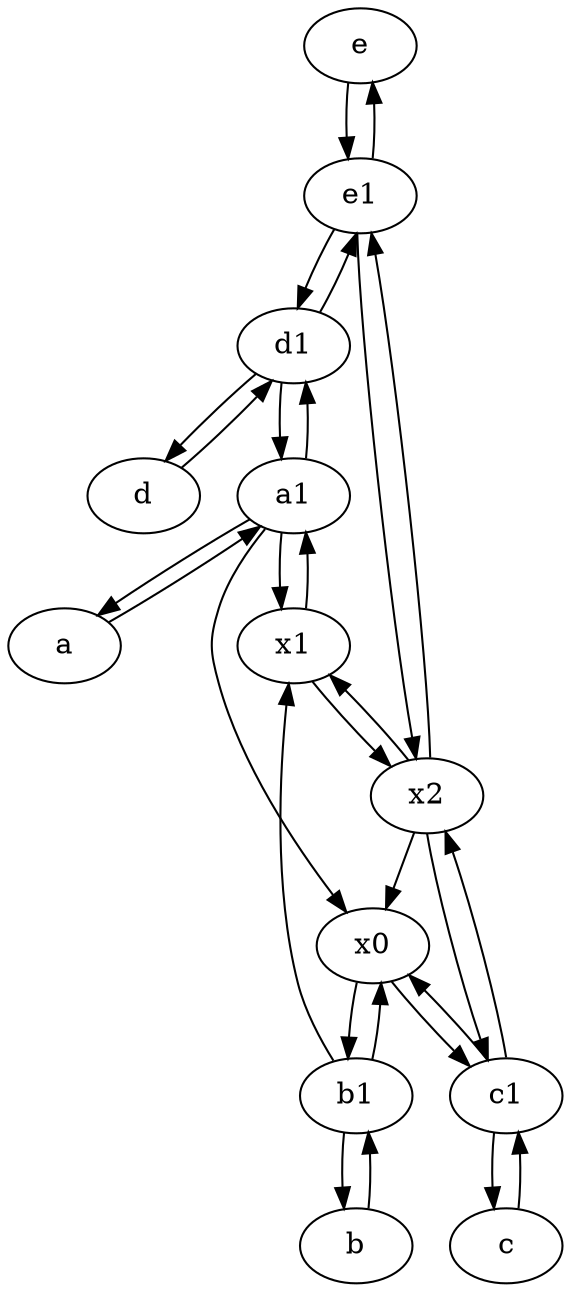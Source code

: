 digraph  {
	e [pos="30,50!"];
	x1;
	x2;
	c [pos="20,10!"];
	a1 [pos="40,15!"];
	d1 [pos="25,30!"];
	b [pos="50,20!"];
	d [pos="20,30!"];
	b1 [pos="45,20!"];
	e1 [pos="25,45!"];
	a [pos="40,10!"];
	c1 [pos="30,15!"];
	x0;
	x1 -> a1;
	x2 -> x1;
	e1 -> x2;
	x0 -> b1;
	x2 -> x0;
	c1 -> x0;
	b1 -> x0;
	x2 -> e1;
	d1 -> e1;
	x1 -> x2;
	c -> c1;
	e1 -> d1;
	b1 -> x1;
	a1 -> x1;
	d1 -> d;
	a1 -> d1;
	d -> d1;
	b1 -> b;
	c1 -> x2;
	a1 -> a;
	a -> a1;
	b -> b1;
	x0 -> c1;
	e -> e1;
	a1 -> x0;
	x2 -> c1;
	e1 -> e;
	c1 -> c;
	d1 -> a1;

	}